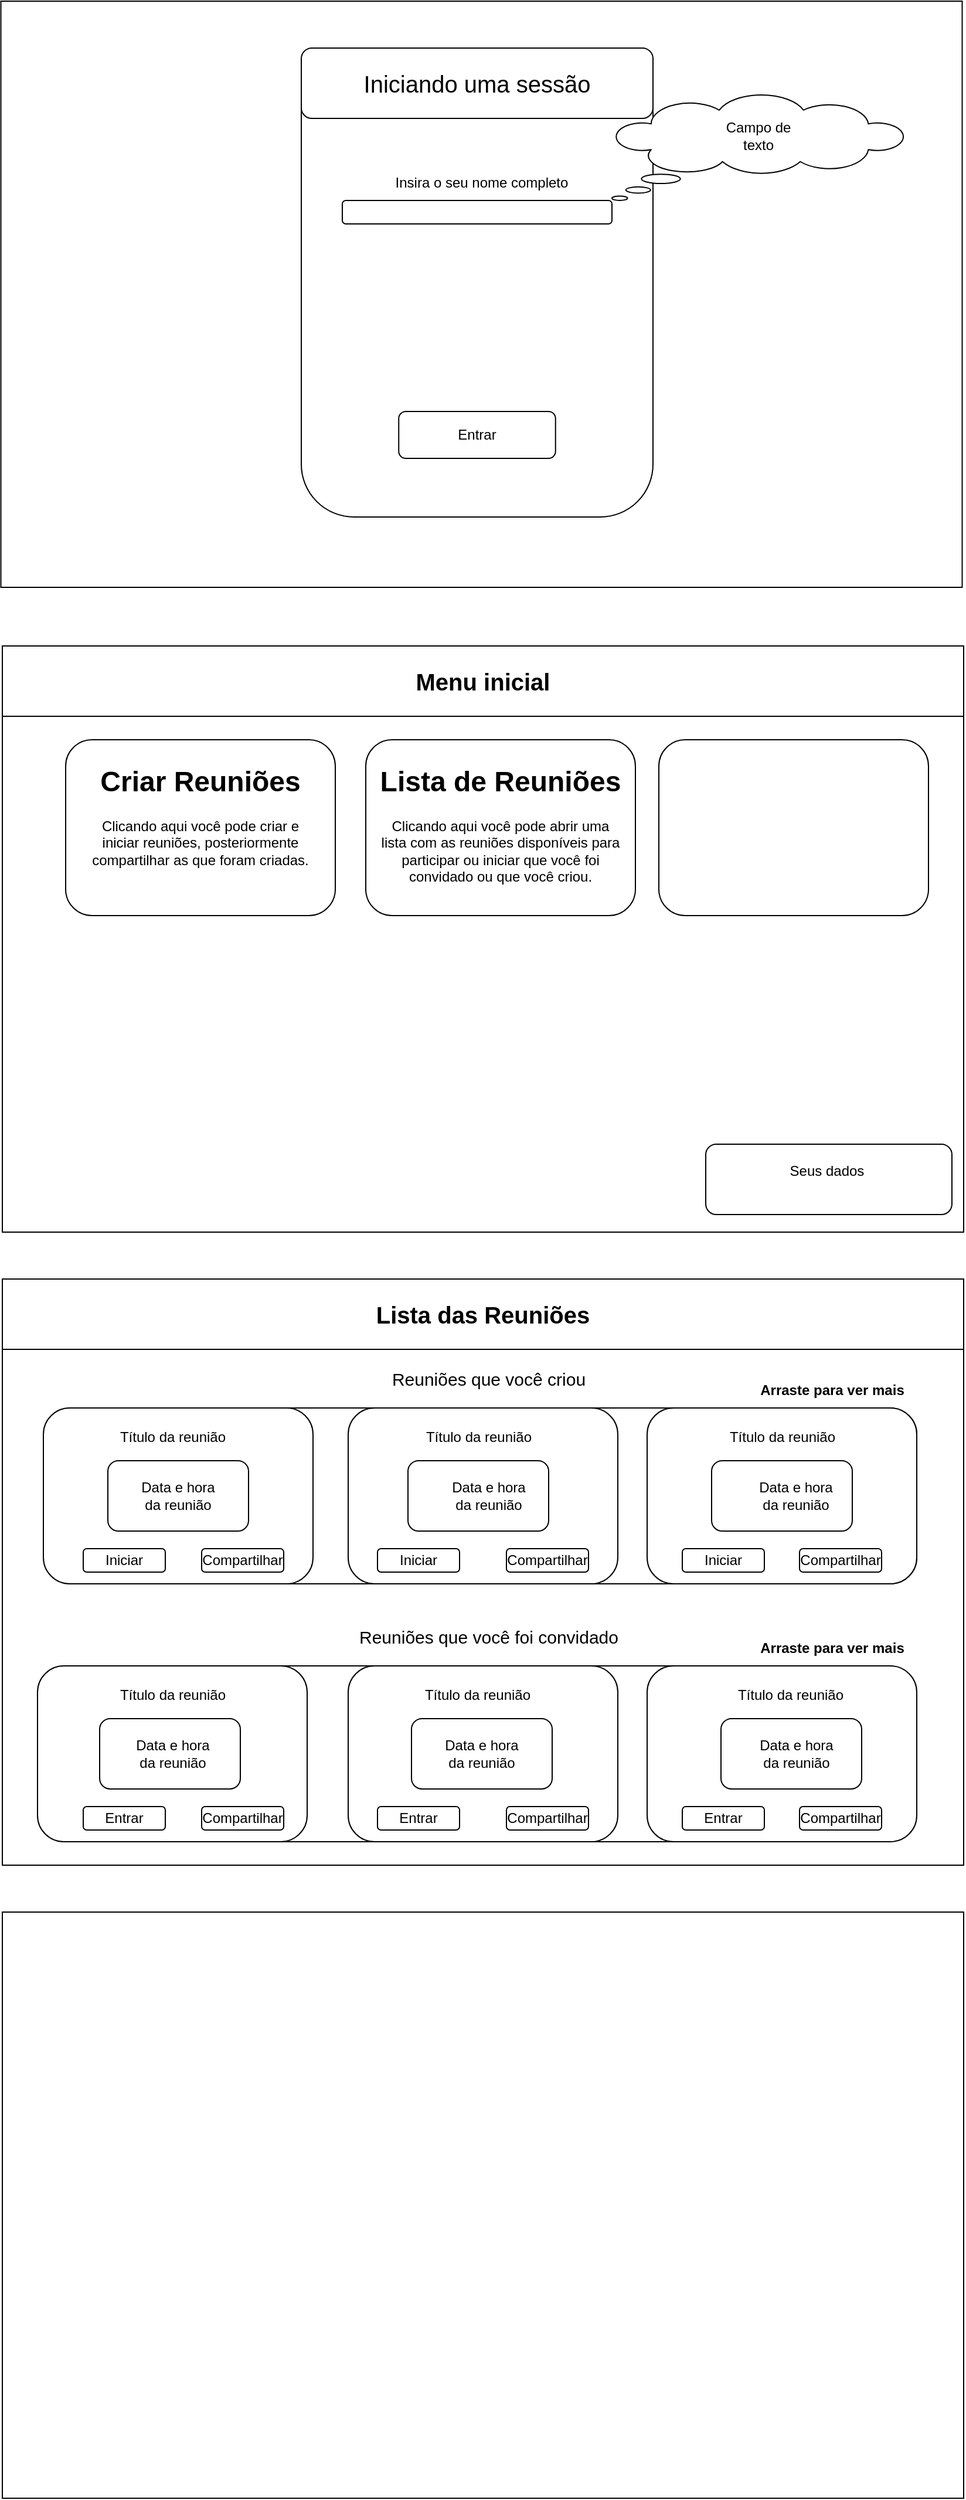 <mxfile version="28.0.6">
  <diagram name="Página-1" id="l9Wuipt21U6-PyX6QCcx">
    <mxGraphModel dx="1240" dy="1815" grid="1" gridSize="10" guides="1" tooltips="1" connect="1" arrows="1" fold="1" page="1" pageScale="1" pageWidth="827" pageHeight="1169" math="0" shadow="0">
      <root>
        <mxCell id="0" />
        <mxCell id="1" parent="0" />
        <mxCell id="-7PKj6kQXGnBiGMdvOyy-2" value="" style="rounded=0;whiteSpace=wrap;html=1;" vertex="1" parent="1">
          <mxGeometry x="130" y="100" width="820" height="500" as="geometry" />
        </mxCell>
        <mxCell id="-7PKj6kQXGnBiGMdvOyy-3" value="" style="rounded=1;whiteSpace=wrap;html=1;" vertex="1" parent="1">
          <mxGeometry x="184" y="180" width="230" height="150" as="geometry" />
        </mxCell>
        <mxCell id="-7PKj6kQXGnBiGMdvOyy-4" value="" style="rounded=1;whiteSpace=wrap;html=1;" vertex="1" parent="1">
          <mxGeometry x="440" y="180" width="230" height="150" as="geometry" />
        </mxCell>
        <mxCell id="-7PKj6kQXGnBiGMdvOyy-5" value="" style="rounded=1;whiteSpace=wrap;html=1;" vertex="1" parent="1">
          <mxGeometry x="690" y="180" width="230" height="150" as="geometry" />
        </mxCell>
        <mxCell id="-7PKj6kQXGnBiGMdvOyy-6" value="&lt;h1 style=&quot;margin-top: 0px;&quot;&gt;Criar Reuniões&lt;/h1&gt;&lt;div&gt;Clicando aqui você pode criar e iniciar reuniões, posteriormente compartilhar as que foram criadas.&lt;/div&gt;" style="text;html=1;whiteSpace=wrap;overflow=hidden;rounded=0;align=center;" vertex="1" parent="1">
          <mxGeometry x="199" y="195" width="200" height="120" as="geometry" />
        </mxCell>
        <mxCell id="-7PKj6kQXGnBiGMdvOyy-7" value="&lt;h1 style=&quot;margin-top: 0px;&quot;&gt;Lista de Reuniões&lt;/h1&gt;&lt;p&gt;Clicando aqui você pode abrir uma lista com as reuniões disponíveis para participar ou iniciar que você foi convidado ou que você criou.&lt;/p&gt;" style="text;html=1;whiteSpace=wrap;overflow=hidden;rounded=0;align=center;" vertex="1" parent="1">
          <mxGeometry x="450" y="195" width="210" height="120" as="geometry" />
        </mxCell>
        <mxCell id="-7PKj6kQXGnBiGMdvOyy-9" value="" style="rounded=0;whiteSpace=wrap;html=1;" vertex="1" parent="1">
          <mxGeometry x="130" y="640" width="820" height="500" as="geometry" />
        </mxCell>
        <mxCell id="-7PKj6kQXGnBiGMdvOyy-10" value="" style="rounded=0;whiteSpace=wrap;html=1;" vertex="1" parent="1">
          <mxGeometry x="130" y="640" width="820" height="60" as="geometry" />
        </mxCell>
        <mxCell id="-7PKj6kQXGnBiGMdvOyy-11" value="&lt;font style=&quot;font-size: 20px;&quot;&gt;&lt;b&gt;Lista das Reuniões&lt;/b&gt;&lt;/font&gt;" style="text;html=1;align=center;verticalAlign=middle;whiteSpace=wrap;rounded=0;fontSize=15;" vertex="1" parent="1">
          <mxGeometry x="130" y="640" width="820" height="60" as="geometry" />
        </mxCell>
        <mxCell id="-7PKj6kQXGnBiGMdvOyy-14" value="Reuniões que você foi convidado" style="text;html=1;align=center;verticalAlign=middle;whiteSpace=wrap;rounded=0;fontSize=15;" vertex="1" parent="1">
          <mxGeometry x="430" y="930" width="230" height="30" as="geometry" />
        </mxCell>
        <mxCell id="-7PKj6kQXGnBiGMdvOyy-15" value="Reuniões que você criou" style="text;html=1;align=center;verticalAlign=middle;whiteSpace=wrap;rounded=0;fontSize=15;" vertex="1" parent="1">
          <mxGeometry x="430" y="710" width="230" height="30" as="geometry" />
        </mxCell>
        <mxCell id="-7PKj6kQXGnBiGMdvOyy-16" value="" style="rounded=0;whiteSpace=wrap;html=1;" vertex="1" parent="1">
          <mxGeometry x="130" y="100" width="820" height="60" as="geometry" />
        </mxCell>
        <mxCell id="-7PKj6kQXGnBiGMdvOyy-20" value="" style="rounded=1;whiteSpace=wrap;html=1;" vertex="1" parent="1">
          <mxGeometry x="167.5" y="750" width="742.5" height="150" as="geometry" />
        </mxCell>
        <mxCell id="-7PKj6kQXGnBiGMdvOyy-19" value="" style="rounded=1;whiteSpace=wrap;html=1;" vertex="1" parent="1">
          <mxGeometry x="680" y="750" width="230" height="150" as="geometry" />
        </mxCell>
        <mxCell id="-7PKj6kQXGnBiGMdvOyy-18" value="" style="rounded=1;whiteSpace=wrap;html=1;" vertex="1" parent="1">
          <mxGeometry x="425" y="750" width="230" height="150" as="geometry" />
        </mxCell>
        <mxCell id="-7PKj6kQXGnBiGMdvOyy-17" value="" style="rounded=1;whiteSpace=wrap;html=1;" vertex="1" parent="1">
          <mxGeometry x="165" y="750" width="230" height="150" as="geometry" />
        </mxCell>
        <mxCell id="-7PKj6kQXGnBiGMdvOyy-21" value="" style="rounded=1;whiteSpace=wrap;html=1;" vertex="1" parent="1">
          <mxGeometry x="165" y="970" width="742.5" height="150" as="geometry" />
        </mxCell>
        <mxCell id="-7PKj6kQXGnBiGMdvOyy-22" value="" style="rounded=1;whiteSpace=wrap;html=1;" vertex="1" parent="1">
          <mxGeometry x="680" y="970" width="230" height="150" as="geometry" />
        </mxCell>
        <mxCell id="-7PKj6kQXGnBiGMdvOyy-23" value="" style="rounded=1;whiteSpace=wrap;html=1;" vertex="1" parent="1">
          <mxGeometry x="425" y="970" width="230" height="150" as="geometry" />
        </mxCell>
        <mxCell id="-7PKj6kQXGnBiGMdvOyy-24" value="" style="rounded=1;whiteSpace=wrap;html=1;" vertex="1" parent="1">
          <mxGeometry x="160" y="970" width="230" height="150" as="geometry" />
        </mxCell>
        <mxCell id="-7PKj6kQXGnBiGMdvOyy-26" value="" style="rounded=1;whiteSpace=wrap;html=1;" vertex="1" parent="1">
          <mxGeometry x="300" y="870" width="70" height="20" as="geometry" />
        </mxCell>
        <mxCell id="-7PKj6kQXGnBiGMdvOyy-27" value="" style="rounded=1;whiteSpace=wrap;html=1;" vertex="1" parent="1">
          <mxGeometry x="199" y="870" width="70" height="20" as="geometry" />
        </mxCell>
        <mxCell id="-7PKj6kQXGnBiGMdvOyy-28" value="Iniciar" style="text;html=1;align=center;verticalAlign=middle;whiteSpace=wrap;rounded=0;" vertex="1" parent="1">
          <mxGeometry x="204" y="865" width="60" height="30" as="geometry" />
        </mxCell>
        <mxCell id="-7PKj6kQXGnBiGMdvOyy-29" value="Compartilhar" style="text;html=1;align=center;verticalAlign=middle;whiteSpace=wrap;rounded=0;" vertex="1" parent="1">
          <mxGeometry x="305" y="865" width="60" height="30" as="geometry" />
        </mxCell>
        <mxCell id="-7PKj6kQXGnBiGMdvOyy-30" value="" style="rounded=1;whiteSpace=wrap;html=1;" vertex="1" parent="1">
          <mxGeometry x="450" y="870" width="70" height="20" as="geometry" />
        </mxCell>
        <mxCell id="-7PKj6kQXGnBiGMdvOyy-31" value="" style="rounded=1;whiteSpace=wrap;html=1;" vertex="1" parent="1">
          <mxGeometry x="560" y="870" width="70" height="20" as="geometry" />
        </mxCell>
        <mxCell id="-7PKj6kQXGnBiGMdvOyy-32" value="" style="rounded=1;whiteSpace=wrap;html=1;" vertex="1" parent="1">
          <mxGeometry x="710" y="870" width="70" height="20" as="geometry" />
        </mxCell>
        <mxCell id="-7PKj6kQXGnBiGMdvOyy-33" value="" style="rounded=1;whiteSpace=wrap;html=1;" vertex="1" parent="1">
          <mxGeometry x="810" y="870" width="70" height="20" as="geometry" />
        </mxCell>
        <mxCell id="-7PKj6kQXGnBiGMdvOyy-34" value="" style="rounded=1;whiteSpace=wrap;html=1;" vertex="1" parent="1">
          <mxGeometry x="810" y="1090" width="70" height="20" as="geometry" />
        </mxCell>
        <mxCell id="-7PKj6kQXGnBiGMdvOyy-35" value="" style="rounded=1;whiteSpace=wrap;html=1;" vertex="1" parent="1">
          <mxGeometry x="710" y="1090" width="70" height="20" as="geometry" />
        </mxCell>
        <mxCell id="-7PKj6kQXGnBiGMdvOyy-36" value="" style="rounded=1;whiteSpace=wrap;html=1;" vertex="1" parent="1">
          <mxGeometry x="450" y="1090" width="70" height="20" as="geometry" />
        </mxCell>
        <mxCell id="-7PKj6kQXGnBiGMdvOyy-37" value="" style="rounded=1;whiteSpace=wrap;html=1;" vertex="1" parent="1">
          <mxGeometry x="300" y="1090" width="70" height="20" as="geometry" />
        </mxCell>
        <mxCell id="-7PKj6kQXGnBiGMdvOyy-38" value="" style="rounded=1;whiteSpace=wrap;html=1;" vertex="1" parent="1">
          <mxGeometry x="560" y="1090" width="70" height="20" as="geometry" />
        </mxCell>
        <mxCell id="-7PKj6kQXGnBiGMdvOyy-39" value="" style="rounded=1;whiteSpace=wrap;html=1;" vertex="1" parent="1">
          <mxGeometry x="199" y="1090" width="70" height="20" as="geometry" />
        </mxCell>
        <mxCell id="-7PKj6kQXGnBiGMdvOyy-41" value="Iniciar" style="text;html=1;align=center;verticalAlign=middle;whiteSpace=wrap;rounded=0;" vertex="1" parent="1">
          <mxGeometry x="455" y="865" width="60" height="30" as="geometry" />
        </mxCell>
        <mxCell id="-7PKj6kQXGnBiGMdvOyy-42" value="Iniciar" style="text;html=1;align=center;verticalAlign=middle;whiteSpace=wrap;rounded=0;" vertex="1" parent="1">
          <mxGeometry x="715" y="865" width="60" height="30" as="geometry" />
        </mxCell>
        <mxCell id="-7PKj6kQXGnBiGMdvOyy-45" value="Compartilhar" style="text;html=1;align=center;verticalAlign=middle;whiteSpace=wrap;rounded=0;" vertex="1" parent="1">
          <mxGeometry x="565" y="865" width="60" height="30" as="geometry" />
        </mxCell>
        <mxCell id="-7PKj6kQXGnBiGMdvOyy-46" value="Compartilhar" style="text;html=1;align=center;verticalAlign=middle;whiteSpace=wrap;rounded=0;" vertex="1" parent="1">
          <mxGeometry x="815" y="865" width="60" height="30" as="geometry" />
        </mxCell>
        <mxCell id="-7PKj6kQXGnBiGMdvOyy-47" value="Compartilhar" style="text;html=1;align=center;verticalAlign=middle;whiteSpace=wrap;rounded=0;" vertex="1" parent="1">
          <mxGeometry x="305" y="1085" width="60" height="30" as="geometry" />
        </mxCell>
        <mxCell id="-7PKj6kQXGnBiGMdvOyy-48" value="Compartilhar" style="text;html=1;align=center;verticalAlign=middle;whiteSpace=wrap;rounded=0;" vertex="1" parent="1">
          <mxGeometry x="565" y="1085" width="60" height="30" as="geometry" />
        </mxCell>
        <mxCell id="-7PKj6kQXGnBiGMdvOyy-49" value="Compartilhar" style="text;html=1;align=center;verticalAlign=middle;whiteSpace=wrap;rounded=0;" vertex="1" parent="1">
          <mxGeometry x="815" y="1085" width="60" height="30" as="geometry" />
        </mxCell>
        <mxCell id="-7PKj6kQXGnBiGMdvOyy-50" value="Entrar" style="text;html=1;align=center;verticalAlign=middle;whiteSpace=wrap;rounded=0;" vertex="1" parent="1">
          <mxGeometry x="204" y="1085" width="60" height="30" as="geometry" />
        </mxCell>
        <mxCell id="-7PKj6kQXGnBiGMdvOyy-51" value="Entrar" style="text;html=1;align=center;verticalAlign=middle;whiteSpace=wrap;rounded=0;" vertex="1" parent="1">
          <mxGeometry x="455" y="1085" width="60" height="30" as="geometry" />
        </mxCell>
        <mxCell id="-7PKj6kQXGnBiGMdvOyy-52" value="Entrar" style="text;html=1;align=center;verticalAlign=middle;whiteSpace=wrap;rounded=0;" vertex="1" parent="1">
          <mxGeometry x="715" y="1085" width="60" height="30" as="geometry" />
        </mxCell>
        <mxCell id="-7PKj6kQXGnBiGMdvOyy-53" value="" style="rounded=0;whiteSpace=wrap;html=1;" vertex="1" parent="1">
          <mxGeometry x="128.75" y="-450" width="820" height="500" as="geometry" />
        </mxCell>
        <mxCell id="-7PKj6kQXGnBiGMdvOyy-54" value="" style="rounded=1;whiteSpace=wrap;html=1;" vertex="1" parent="1">
          <mxGeometry x="385" y="-400" width="300" height="390" as="geometry" />
        </mxCell>
        <mxCell id="-7PKj6kQXGnBiGMdvOyy-55" value="" style="rounded=1;whiteSpace=wrap;html=1;" vertex="1" parent="1">
          <mxGeometry x="385" y="-410" width="300" height="60" as="geometry" />
        </mxCell>
        <mxCell id="-7PKj6kQXGnBiGMdvOyy-56" value="Iniciando uma sessão" style="text;html=1;align=center;verticalAlign=middle;whiteSpace=wrap;rounded=0;fontSize=20;" vertex="1" parent="1">
          <mxGeometry x="420" y="-395" width="230" height="30" as="geometry" />
        </mxCell>
        <mxCell id="-7PKj6kQXGnBiGMdvOyy-57" value="Insira o seu nome completo" style="text;html=1;align=center;verticalAlign=middle;whiteSpace=wrap;rounded=0;" vertex="1" parent="1">
          <mxGeometry x="456.75" y="-310" width="164" height="30" as="geometry" />
        </mxCell>
        <mxCell id="-7PKj6kQXGnBiGMdvOyy-59" value="" style="rounded=1;whiteSpace=wrap;html=1;" vertex="1" parent="1">
          <mxGeometry x="420" y="-280" width="230" height="20" as="geometry" />
        </mxCell>
        <mxCell id="-7PKj6kQXGnBiGMdvOyy-60" value="" style="rounded=1;whiteSpace=wrap;html=1;" vertex="1" parent="1">
          <mxGeometry x="468.12" y="-100" width="133.75" height="40" as="geometry" />
        </mxCell>
        <mxCell id="-7PKj6kQXGnBiGMdvOyy-61" value="" style="whiteSpace=wrap;html=1;shape=mxgraph.basic.cloud_callout" vertex="1" parent="1">
          <mxGeometry x="650" y="-370" width="250" height="90" as="geometry" />
        </mxCell>
        <mxCell id="-7PKj6kQXGnBiGMdvOyy-62" value="Campo de texto" style="text;html=1;align=center;verticalAlign=middle;whiteSpace=wrap;rounded=0;" vertex="1" parent="1">
          <mxGeometry x="745" y="-350" width="60" height="30" as="geometry" />
        </mxCell>
        <mxCell id="-7PKj6kQXGnBiGMdvOyy-63" value="Entrar" style="text;html=1;align=center;verticalAlign=middle;whiteSpace=wrap;rounded=0;" vertex="1" parent="1">
          <mxGeometry x="505" y="-95" width="60" height="30" as="geometry" />
        </mxCell>
        <mxCell id="-7PKj6kQXGnBiGMdvOyy-64" value="Título da reunião" style="text;html=1;align=center;verticalAlign=middle;whiteSpace=wrap;rounded=0;" vertex="1" parent="1">
          <mxGeometry x="217.5" y="760" width="115" height="30" as="geometry" />
        </mxCell>
        <mxCell id="-7PKj6kQXGnBiGMdvOyy-65" value="Título da reunião" style="text;html=1;align=center;verticalAlign=middle;whiteSpace=wrap;rounded=0;" vertex="1" parent="1">
          <mxGeometry x="478.75" y="760" width="115" height="30" as="geometry" />
        </mxCell>
        <mxCell id="-7PKj6kQXGnBiGMdvOyy-66" value="Título da reunião" style="text;html=1;align=center;verticalAlign=middle;whiteSpace=wrap;rounded=0;" vertex="1" parent="1">
          <mxGeometry x="737.5" y="760" width="115" height="30" as="geometry" />
        </mxCell>
        <mxCell id="-7PKj6kQXGnBiGMdvOyy-67" value="Título da reunião" style="text;html=1;align=center;verticalAlign=middle;whiteSpace=wrap;rounded=0;" vertex="1" parent="1">
          <mxGeometry x="745" y="980" width="115" height="30" as="geometry" />
        </mxCell>
        <mxCell id="-7PKj6kQXGnBiGMdvOyy-68" value="Título da reunião" style="text;html=1;align=center;verticalAlign=middle;whiteSpace=wrap;rounded=0;" vertex="1" parent="1">
          <mxGeometry x="477.5" y="980" width="115" height="30" as="geometry" />
        </mxCell>
        <mxCell id="-7PKj6kQXGnBiGMdvOyy-69" value="Título da reunião" style="text;html=1;align=center;verticalAlign=middle;whiteSpace=wrap;rounded=0;" vertex="1" parent="1">
          <mxGeometry x="217.5" y="980" width="115" height="30" as="geometry" />
        </mxCell>
        <mxCell id="-7PKj6kQXGnBiGMdvOyy-70" value="&lt;b&gt;Arraste para ver mais&lt;/b&gt;" style="text;html=1;align=center;verticalAlign=middle;whiteSpace=wrap;rounded=0;" vertex="1" parent="1">
          <mxGeometry x="767.5" y="720" width="140" height="30" as="geometry" />
        </mxCell>
        <mxCell id="-7PKj6kQXGnBiGMdvOyy-71" value="&lt;b&gt;Arraste para ver mais&lt;/b&gt;" style="text;html=1;align=center;verticalAlign=middle;whiteSpace=wrap;rounded=0;" vertex="1" parent="1">
          <mxGeometry x="767.5" y="940" width="140" height="30" as="geometry" />
        </mxCell>
        <mxCell id="-7PKj6kQXGnBiGMdvOyy-73" value="" style="rounded=1;whiteSpace=wrap;html=1;" vertex="1" parent="1">
          <mxGeometry x="213" y="1015" width="120" height="60" as="geometry" />
        </mxCell>
        <mxCell id="-7PKj6kQXGnBiGMdvOyy-74" value="" style="rounded=1;whiteSpace=wrap;html=1;" vertex="1" parent="1">
          <mxGeometry x="479" y="1015" width="120" height="60" as="geometry" />
        </mxCell>
        <mxCell id="-7PKj6kQXGnBiGMdvOyy-75" value="" style="rounded=1;whiteSpace=wrap;html=1;" vertex="1" parent="1">
          <mxGeometry x="743" y="1015" width="120" height="60" as="geometry" />
        </mxCell>
        <mxCell id="-7PKj6kQXGnBiGMdvOyy-76" value="" style="rounded=1;whiteSpace=wrap;html=1;" vertex="1" parent="1">
          <mxGeometry x="220" y="795" width="120" height="60" as="geometry" />
        </mxCell>
        <mxCell id="-7PKj6kQXGnBiGMdvOyy-77" value="" style="rounded=1;whiteSpace=wrap;html=1;" vertex="1" parent="1">
          <mxGeometry x="476" y="795" width="120" height="60" as="geometry" />
        </mxCell>
        <mxCell id="-7PKj6kQXGnBiGMdvOyy-78" value="" style="rounded=1;whiteSpace=wrap;html=1;" vertex="1" parent="1">
          <mxGeometry x="735" y="795" width="120" height="60" as="geometry" />
        </mxCell>
        <mxCell id="-7PKj6kQXGnBiGMdvOyy-79" value="Data e hora da reunião" style="text;html=1;align=center;verticalAlign=middle;whiteSpace=wrap;rounded=0;" vertex="1" parent="1">
          <mxGeometry x="245" y="810" width="70" height="30" as="geometry" />
        </mxCell>
        <mxCell id="-7PKj6kQXGnBiGMdvOyy-80" value="Data e hora da reunião" style="text;html=1;align=center;verticalAlign=middle;whiteSpace=wrap;rounded=0;" vertex="1" parent="1">
          <mxGeometry x="510" y="810" width="70" height="30" as="geometry" />
        </mxCell>
        <mxCell id="-7PKj6kQXGnBiGMdvOyy-81" value="Data e hora da reunião" style="text;html=1;align=center;verticalAlign=middle;whiteSpace=wrap;rounded=0;" vertex="1" parent="1">
          <mxGeometry x="772.5" y="810" width="67.5" height="30" as="geometry" />
        </mxCell>
        <mxCell id="-7PKj6kQXGnBiGMdvOyy-82" value="Data e hora da reunião" style="text;html=1;align=center;verticalAlign=middle;whiteSpace=wrap;rounded=0;" vertex="1" parent="1">
          <mxGeometry x="775" y="1030" width="65" height="30" as="geometry" />
        </mxCell>
        <mxCell id="-7PKj6kQXGnBiGMdvOyy-83" value="Data e hora da reunião" style="text;html=1;align=center;verticalAlign=middle;whiteSpace=wrap;rounded=0;" vertex="1" parent="1">
          <mxGeometry x="503.75" y="1030" width="70" height="30" as="geometry" />
        </mxCell>
        <mxCell id="-7PKj6kQXGnBiGMdvOyy-84" value="Data e hora da reunião" style="text;html=1;align=center;verticalAlign=middle;whiteSpace=wrap;rounded=0;" vertex="1" parent="1">
          <mxGeometry x="237.5" y="1030" width="75" height="30" as="geometry" />
        </mxCell>
        <mxCell id="-7PKj6kQXGnBiGMdvOyy-85" value="" style="rounded=0;whiteSpace=wrap;html=1;" vertex="1" parent="1">
          <mxGeometry x="130" y="1180" width="820" height="500" as="geometry" />
        </mxCell>
        <mxCell id="-7PKj6kQXGnBiGMdvOyy-87" value="&lt;font style=&quot;font-size: 20px;&quot;&gt;&lt;b&gt;Menu inicial&lt;/b&gt;&lt;/font&gt;" style="text;html=1;align=center;verticalAlign=middle;whiteSpace=wrap;rounded=0;fontSize=15;" vertex="1" parent="1">
          <mxGeometry x="130" y="100" width="820" height="60" as="geometry" />
        </mxCell>
        <mxCell id="-7PKj6kQXGnBiGMdvOyy-88" value="" style="rounded=1;whiteSpace=wrap;html=1;" vertex="1" parent="1">
          <mxGeometry x="730" y="525" width="210" height="60" as="geometry" />
        </mxCell>
        <mxCell id="-7PKj6kQXGnBiGMdvOyy-89" value="Seus dados&lt;div&gt;&lt;br&gt;&lt;/div&gt;" style="text;html=1;align=center;verticalAlign=middle;whiteSpace=wrap;rounded=0;" vertex="1" parent="1">
          <mxGeometry x="792" y="540" width="83" height="30" as="geometry" />
        </mxCell>
      </root>
    </mxGraphModel>
  </diagram>
</mxfile>
